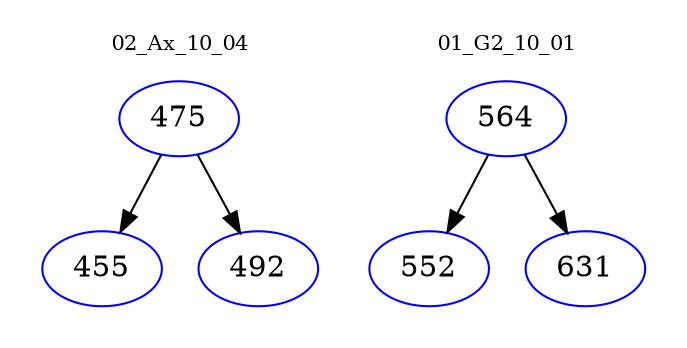 digraph{
subgraph cluster_0 {
color = white
label = "02_Ax_10_04";
fontsize=10;
T0_475 [label="475", color="blue"]
T0_475 -> T0_455 [color="black"]
T0_455 [label="455", color="blue"]
T0_475 -> T0_492 [color="black"]
T0_492 [label="492", color="blue"]
}
subgraph cluster_1 {
color = white
label = "01_G2_10_01";
fontsize=10;
T1_564 [label="564", color="blue"]
T1_564 -> T1_552 [color="black"]
T1_552 [label="552", color="blue"]
T1_564 -> T1_631 [color="black"]
T1_631 [label="631", color="blue"]
}
}
